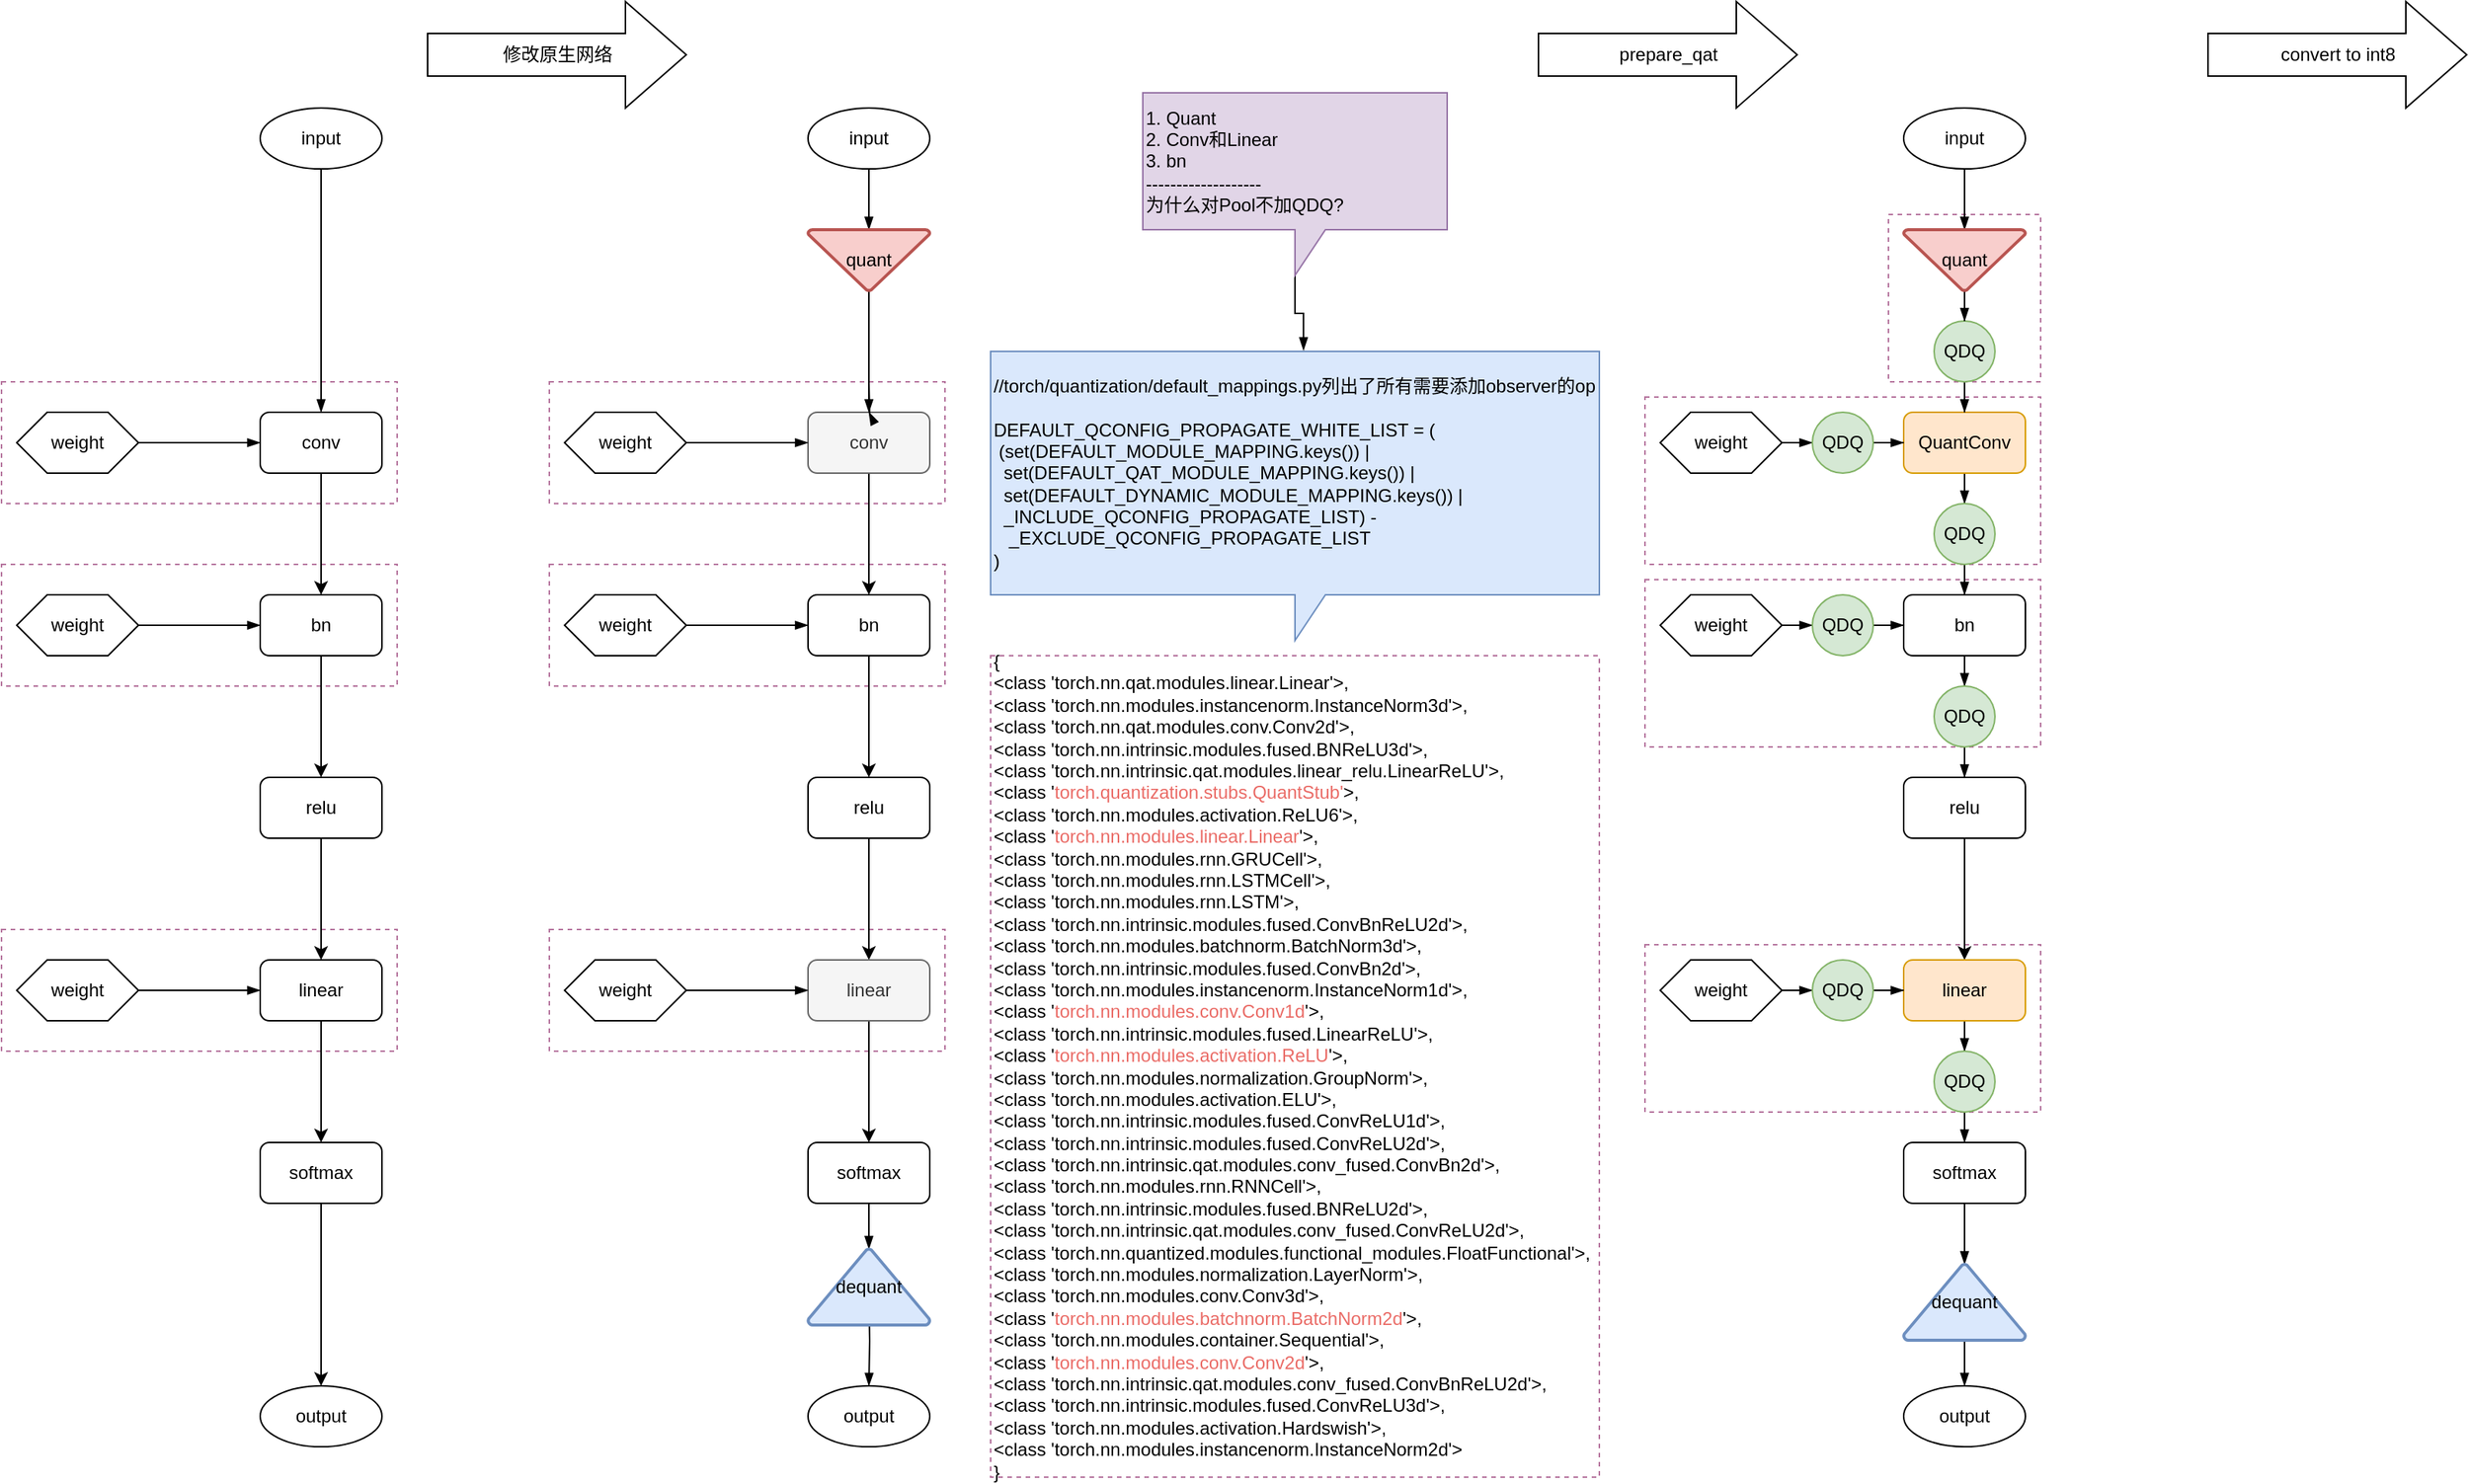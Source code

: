 <mxfile version="15.0.6" type="github">
  <diagram id="eHW9IxXkTPdQBf1XwMyD" name="Page-1">
    <mxGraphModel dx="2177" dy="1943" grid="1" gridSize="10" guides="1" tooltips="1" connect="1" arrows="1" fold="1" page="1" pageScale="1" pageWidth="827" pageHeight="1169" math="0" shadow="0">
      <root>
        <mxCell id="0" />
        <mxCell id="1" parent="0" />
        <mxCell id="P8jzBLRcDPzrVas98l---122" value="" style="rounded=0;whiteSpace=wrap;html=1;dashed=1;strokeColor=#B5739D;" vertex="1" parent="1">
          <mxGeometry x="-130" y="220" width="260" height="80" as="geometry" />
        </mxCell>
        <mxCell id="P8jzBLRcDPzrVas98l---123" value="" style="rounded=0;whiteSpace=wrap;html=1;dashed=1;strokeColor=#B5739D;" vertex="1" parent="1">
          <mxGeometry x="-130" y="340" width="260" height="80" as="geometry" />
        </mxCell>
        <mxCell id="P8jzBLRcDPzrVas98l---124" value="" style="rounded=0;whiteSpace=wrap;html=1;dashed=1;strokeColor=#B5739D;" vertex="1" parent="1">
          <mxGeometry x="-130" y="580" width="260" height="80" as="geometry" />
        </mxCell>
        <mxCell id="P8jzBLRcDPzrVas98l---118" value="" style="rounded=0;whiteSpace=wrap;html=1;dashed=1;strokeColor=#B5739D;" vertex="1" parent="1">
          <mxGeometry x="230" y="580" width="260" height="80" as="geometry" />
        </mxCell>
        <mxCell id="P8jzBLRcDPzrVas98l---117" value="" style="rounded=0;whiteSpace=wrap;html=1;dashed=1;strokeColor=#B5739D;" vertex="1" parent="1">
          <mxGeometry x="230" y="340" width="260" height="80" as="geometry" />
        </mxCell>
        <mxCell id="P8jzBLRcDPzrVas98l---116" value="" style="rounded=0;whiteSpace=wrap;html=1;dashed=1;strokeColor=#B5739D;" vertex="1" parent="1">
          <mxGeometry x="230" y="220" width="260" height="80" as="geometry" />
        </mxCell>
        <mxCell id="P8jzBLRcDPzrVas98l---113" value="" style="rounded=0;whiteSpace=wrap;html=1;dashed=1;strokeColor=#B5739D;" vertex="1" parent="1">
          <mxGeometry x="1110" y="110" width="100" height="110" as="geometry" />
        </mxCell>
        <mxCell id="P8jzBLRcDPzrVas98l---103" value="" style="rounded=0;whiteSpace=wrap;html=1;dashed=1;strokeColor=#B5739D;" vertex="1" parent="1">
          <mxGeometry x="950" y="590" width="260" height="110" as="geometry" />
        </mxCell>
        <mxCell id="P8jzBLRcDPzrVas98l---102" value="" style="rounded=0;whiteSpace=wrap;html=1;dashed=1;strokeColor=#B5739D;" vertex="1" parent="1">
          <mxGeometry x="950" y="350" width="260" height="110" as="geometry" />
        </mxCell>
        <mxCell id="P8jzBLRcDPzrVas98l---101" value="" style="rounded=0;whiteSpace=wrap;html=1;dashed=1;strokeColor=#B5739D;" vertex="1" parent="1">
          <mxGeometry x="950" y="230" width="260" height="110" as="geometry" />
        </mxCell>
        <mxCell id="P8jzBLRcDPzrVas98l---4" value="" style="edgeStyle=orthogonalEdgeStyle;rounded=0;orthogonalLoop=1;jettySize=auto;html=1;" edge="1" parent="1" source="P8jzBLRcDPzrVas98l---2" target="P8jzBLRcDPzrVas98l---3">
          <mxGeometry relative="1" as="geometry" />
        </mxCell>
        <mxCell id="P8jzBLRcDPzrVas98l---2" value="conv" style="rounded=1;whiteSpace=wrap;html=1;" vertex="1" parent="1">
          <mxGeometry x="40" y="240" width="80" height="40" as="geometry" />
        </mxCell>
        <mxCell id="P8jzBLRcDPzrVas98l---6" value="" style="edgeStyle=orthogonalEdgeStyle;rounded=0;orthogonalLoop=1;jettySize=auto;html=1;" edge="1" parent="1" source="P8jzBLRcDPzrVas98l---3" target="P8jzBLRcDPzrVas98l---5">
          <mxGeometry relative="1" as="geometry" />
        </mxCell>
        <mxCell id="P8jzBLRcDPzrVas98l---3" value="bn" style="rounded=1;whiteSpace=wrap;html=1;" vertex="1" parent="1">
          <mxGeometry x="40" y="360" width="80" height="40" as="geometry" />
        </mxCell>
        <mxCell id="P8jzBLRcDPzrVas98l---10" value="" style="edgeStyle=orthogonalEdgeStyle;rounded=0;orthogonalLoop=1;jettySize=auto;html=1;" edge="1" parent="1" source="P8jzBLRcDPzrVas98l---5" target="P8jzBLRcDPzrVas98l---9">
          <mxGeometry relative="1" as="geometry" />
        </mxCell>
        <mxCell id="P8jzBLRcDPzrVas98l---5" value="relu" style="rounded=1;whiteSpace=wrap;html=1;" vertex="1" parent="1">
          <mxGeometry x="40" y="480" width="80" height="40" as="geometry" />
        </mxCell>
        <mxCell id="P8jzBLRcDPzrVas98l---12" value="" style="edgeStyle=orthogonalEdgeStyle;rounded=0;orthogonalLoop=1;jettySize=auto;html=1;" edge="1" parent="1" source="P8jzBLRcDPzrVas98l---9" target="P8jzBLRcDPzrVas98l---11">
          <mxGeometry relative="1" as="geometry" />
        </mxCell>
        <mxCell id="P8jzBLRcDPzrVas98l---9" value="linear" style="rounded=1;whiteSpace=wrap;html=1;" vertex="1" parent="1">
          <mxGeometry x="40" y="600" width="80" height="40" as="geometry" />
        </mxCell>
        <mxCell id="P8jzBLRcDPzrVas98l---14" value="" style="edgeStyle=orthogonalEdgeStyle;rounded=0;orthogonalLoop=1;jettySize=auto;html=1;" edge="1" parent="1" source="P8jzBLRcDPzrVas98l---11" target="P8jzBLRcDPzrVas98l---13">
          <mxGeometry relative="1" as="geometry" />
        </mxCell>
        <mxCell id="P8jzBLRcDPzrVas98l---11" value="softmax" style="rounded=1;whiteSpace=wrap;html=1;" vertex="1" parent="1">
          <mxGeometry x="40" y="720" width="80" height="40" as="geometry" />
        </mxCell>
        <mxCell id="P8jzBLRcDPzrVas98l---13" value="output" style="ellipse;whiteSpace=wrap;html=1;rounded=1;" vertex="1" parent="1">
          <mxGeometry x="40" y="880" width="80" height="40" as="geometry" />
        </mxCell>
        <mxCell id="P8jzBLRcDPzrVas98l---17" value="" style="edgeStyle=orthogonalEdgeStyle;rounded=0;orthogonalLoop=1;jettySize=auto;html=1;endArrow=blockThin;endFill=1;" edge="1" parent="1" source="P8jzBLRcDPzrVas98l---15" target="P8jzBLRcDPzrVas98l---2">
          <mxGeometry relative="1" as="geometry" />
        </mxCell>
        <mxCell id="P8jzBLRcDPzrVas98l---15" value="input" style="ellipse;whiteSpace=wrap;html=1;rounded=1;" vertex="1" parent="1">
          <mxGeometry x="40" y="40" width="80" height="40" as="geometry" />
        </mxCell>
        <mxCell id="P8jzBLRcDPzrVas98l---22" value="" style="edgeStyle=orthogonalEdgeStyle;rounded=0;orthogonalLoop=1;jettySize=auto;html=1;endArrow=blockThin;endFill=1;" edge="1" parent="1" source="P8jzBLRcDPzrVas98l---21" target="P8jzBLRcDPzrVas98l---2">
          <mxGeometry relative="1" as="geometry" />
        </mxCell>
        <mxCell id="P8jzBLRcDPzrVas98l---21" value="weight" style="shape=hexagon;perimeter=hexagonPerimeter2;whiteSpace=wrap;html=1;fixedSize=1;" vertex="1" parent="1">
          <mxGeometry x="-120" y="240" width="80" height="40" as="geometry" />
        </mxCell>
        <mxCell id="P8jzBLRcDPzrVas98l---24" value="" style="edgeStyle=orthogonalEdgeStyle;rounded=0;orthogonalLoop=1;jettySize=auto;html=1;endArrow=blockThin;endFill=1;" edge="1" parent="1" source="P8jzBLRcDPzrVas98l---23" target="P8jzBLRcDPzrVas98l---9">
          <mxGeometry relative="1" as="geometry" />
        </mxCell>
        <mxCell id="P8jzBLRcDPzrVas98l---23" value="weight" style="shape=hexagon;perimeter=hexagonPerimeter2;whiteSpace=wrap;html=1;fixedSize=1;" vertex="1" parent="1">
          <mxGeometry x="-120" y="600" width="80" height="40" as="geometry" />
        </mxCell>
        <mxCell id="P8jzBLRcDPzrVas98l---25" value="" style="edgeStyle=orthogonalEdgeStyle;rounded=0;orthogonalLoop=1;jettySize=auto;html=1;" edge="1" parent="1" source="P8jzBLRcDPzrVas98l---26" target="P8jzBLRcDPzrVas98l---28">
          <mxGeometry relative="1" as="geometry" />
        </mxCell>
        <mxCell id="P8jzBLRcDPzrVas98l---26" value="conv" style="rounded=1;whiteSpace=wrap;html=1;fillColor=#f5f5f5;strokeColor=#666666;fontColor=#333333;" vertex="1" parent="1">
          <mxGeometry x="400" y="240" width="80" height="40" as="geometry" />
        </mxCell>
        <mxCell id="P8jzBLRcDPzrVas98l---27" value="" style="edgeStyle=orthogonalEdgeStyle;rounded=0;orthogonalLoop=1;jettySize=auto;html=1;" edge="1" parent="1" source="P8jzBLRcDPzrVas98l---28" target="P8jzBLRcDPzrVas98l---30">
          <mxGeometry relative="1" as="geometry" />
        </mxCell>
        <mxCell id="P8jzBLRcDPzrVas98l---28" value="bn" style="rounded=1;whiteSpace=wrap;html=1;" vertex="1" parent="1">
          <mxGeometry x="400" y="360" width="80" height="40" as="geometry" />
        </mxCell>
        <mxCell id="P8jzBLRcDPzrVas98l---29" value="" style="edgeStyle=orthogonalEdgeStyle;rounded=0;orthogonalLoop=1;jettySize=auto;html=1;" edge="1" parent="1" source="P8jzBLRcDPzrVas98l---30" target="P8jzBLRcDPzrVas98l---32">
          <mxGeometry relative="1" as="geometry" />
        </mxCell>
        <mxCell id="P8jzBLRcDPzrVas98l---30" value="relu" style="rounded=1;whiteSpace=wrap;html=1;" vertex="1" parent="1">
          <mxGeometry x="400" y="480" width="80" height="40" as="geometry" />
        </mxCell>
        <mxCell id="P8jzBLRcDPzrVas98l---31" value="" style="edgeStyle=orthogonalEdgeStyle;rounded=0;orthogonalLoop=1;jettySize=auto;html=1;" edge="1" parent="1" source="P8jzBLRcDPzrVas98l---32" target="P8jzBLRcDPzrVas98l---34">
          <mxGeometry relative="1" as="geometry" />
        </mxCell>
        <mxCell id="P8jzBLRcDPzrVas98l---32" value="linear" style="rounded=1;whiteSpace=wrap;html=1;fillColor=#f5f5f5;strokeColor=#666666;fontColor=#333333;" vertex="1" parent="1">
          <mxGeometry x="400" y="600" width="80" height="40" as="geometry" />
        </mxCell>
        <mxCell id="P8jzBLRcDPzrVas98l---109" value="" style="edgeStyle=orthogonalEdgeStyle;rounded=0;orthogonalLoop=1;jettySize=auto;html=1;endArrow=blockThin;endFill=1;" edge="1" parent="1" source="P8jzBLRcDPzrVas98l---34" target="P8jzBLRcDPzrVas98l---108">
          <mxGeometry relative="1" as="geometry" />
        </mxCell>
        <mxCell id="P8jzBLRcDPzrVas98l---34" value="softmax" style="rounded=1;whiteSpace=wrap;html=1;" vertex="1" parent="1">
          <mxGeometry x="400" y="720" width="80" height="40" as="geometry" />
        </mxCell>
        <mxCell id="P8jzBLRcDPzrVas98l---35" value="output" style="ellipse;whiteSpace=wrap;html=1;rounded=1;" vertex="1" parent="1">
          <mxGeometry x="400" y="880" width="80" height="40" as="geometry" />
        </mxCell>
        <mxCell id="P8jzBLRcDPzrVas98l---43" value="" style="edgeStyle=orthogonalEdgeStyle;rounded=0;orthogonalLoop=1;jettySize=auto;html=1;endArrow=blockThin;endFill=1;" edge="1" parent="1" source="P8jzBLRcDPzrVas98l---37">
          <mxGeometry relative="1" as="geometry">
            <mxPoint x="440" y="120" as="targetPoint" />
          </mxGeometry>
        </mxCell>
        <mxCell id="P8jzBLRcDPzrVas98l---37" value="input" style="ellipse;whiteSpace=wrap;html=1;rounded=1;" vertex="1" parent="1">
          <mxGeometry x="400" y="40" width="80" height="40" as="geometry" />
        </mxCell>
        <mxCell id="P8jzBLRcDPzrVas98l---38" value="" style="edgeStyle=orthogonalEdgeStyle;rounded=0;orthogonalLoop=1;jettySize=auto;html=1;endArrow=blockThin;endFill=1;" edge="1" parent="1" source="P8jzBLRcDPzrVas98l---39" target="P8jzBLRcDPzrVas98l---26">
          <mxGeometry relative="1" as="geometry" />
        </mxCell>
        <mxCell id="P8jzBLRcDPzrVas98l---39" value="weight" style="shape=hexagon;perimeter=hexagonPerimeter2;whiteSpace=wrap;html=1;fixedSize=1;" vertex="1" parent="1">
          <mxGeometry x="240" y="240" width="80" height="40" as="geometry" />
        </mxCell>
        <mxCell id="P8jzBLRcDPzrVas98l---40" value="" style="edgeStyle=orthogonalEdgeStyle;rounded=0;orthogonalLoop=1;jettySize=auto;html=1;endArrow=blockThin;endFill=1;" edge="1" parent="1" source="P8jzBLRcDPzrVas98l---41" target="P8jzBLRcDPzrVas98l---32">
          <mxGeometry relative="1" as="geometry" />
        </mxCell>
        <mxCell id="P8jzBLRcDPzrVas98l---41" value="weight" style="shape=hexagon;perimeter=hexagonPerimeter2;whiteSpace=wrap;html=1;fixedSize=1;" vertex="1" parent="1">
          <mxGeometry x="240" y="600" width="80" height="40" as="geometry" />
        </mxCell>
        <mxCell id="P8jzBLRcDPzrVas98l---44" value="" style="edgeStyle=orthogonalEdgeStyle;rounded=0;orthogonalLoop=1;jettySize=auto;html=1;endArrow=blockThin;endFill=1;" edge="1" parent="1" target="P8jzBLRcDPzrVas98l---26">
          <mxGeometry relative="1" as="geometry">
            <mxPoint x="440" y="220" as="sourcePoint" />
          </mxGeometry>
        </mxCell>
        <mxCell id="P8jzBLRcDPzrVas98l---46" value="" style="edgeStyle=orthogonalEdgeStyle;rounded=0;orthogonalLoop=1;jettySize=auto;html=1;endArrow=blockThin;endFill=1;" edge="1" parent="1" target="P8jzBLRcDPzrVas98l---35">
          <mxGeometry relative="1" as="geometry">
            <mxPoint x="440" y="820" as="sourcePoint" />
          </mxGeometry>
        </mxCell>
        <mxCell id="P8jzBLRcDPzrVas98l---54" value="" style="edgeStyle=orthogonalEdgeStyle;rounded=0;orthogonalLoop=1;jettySize=auto;html=1;endArrow=blockThin;endFill=1;entryX=0.514;entryY=-0.004;entryDx=0;entryDy=0;entryPerimeter=0;" edge="1" parent="1" source="P8jzBLRcDPzrVas98l---49" target="P8jzBLRcDPzrVas98l---51">
          <mxGeometry relative="1" as="geometry" />
        </mxCell>
        <mxCell id="P8jzBLRcDPzrVas98l---49" value="1. Quant&lt;br&gt;2. Conv和Linear&lt;br&gt;3. bn&lt;br&gt;-------------------&lt;br&gt;为什么对Pool不加QDQ?" style="shape=callout;whiteSpace=wrap;html=1;perimeter=calloutPerimeter;align=left;fillColor=#e1d5e7;strokeColor=#9673a6;" vertex="1" parent="1">
          <mxGeometry x="620" y="30" width="200" height="120" as="geometry" />
        </mxCell>
        <mxCell id="P8jzBLRcDPzrVas98l---51" value="&lt;div&gt;&lt;span&gt;//torch/quantization/default_mappings.py列出了所有需要添加observer的op&lt;/span&gt;&lt;/div&gt;&lt;div&gt;&lt;span&gt;&lt;br&gt;&lt;/span&gt;&lt;/div&gt;&lt;span&gt;&lt;div&gt;DEFAULT_QCONFIG_PROPAGATE_WHITE_LIST = (&lt;span&gt;&amp;nbsp; &lt;span style=&quot;white-space: pre&quot;&gt;	&lt;/span&gt;(set(DEFAULT_MODULE_MAPPING.keys()) |&lt;/span&gt;&lt;span&gt;&amp;nbsp; &amp;nbsp; &lt;span style=&quot;white-space: pre&quot;&gt;	&lt;/span&gt;&amp;nbsp;set(DEFAULT_QAT_MODULE_MAPPING.keys()) |&lt;/span&gt;&lt;span&gt;&amp;nbsp; &lt;span style=&quot;white-space: pre&quot;&gt;	&lt;/span&gt;&amp;nbsp;set(DEFAULT_DYNAMIC_MODULE_MAPPING.keys()) |&lt;/span&gt;&lt;span&gt;&amp;nbsp; &lt;span style=&quot;white-space: pre&quot;&gt;	&lt;/span&gt;&amp;nbsp;_INCLUDE_QCONFIG_PROPAGATE_LIST) -&lt;/span&gt;&lt;span&gt;&amp;nbsp; &amp;nbsp;&lt;span style=&quot;white-space: pre&quot;&gt;	&lt;/span&gt;&amp;nbsp;_EXCLUDE_QCONFIG_PROPAGATE_LIST&lt;/span&gt;&lt;/div&gt;&lt;div&gt;)&lt;/div&gt;&lt;/span&gt;" style="shape=callout;whiteSpace=wrap;html=1;perimeter=calloutPerimeter;align=left;fillColor=#dae8fc;strokeColor=#6c8ebf;" vertex="1" parent="1">
          <mxGeometry x="520" y="200" width="400" height="190" as="geometry" />
        </mxCell>
        <mxCell id="P8jzBLRcDPzrVas98l---81" value="" style="edgeStyle=orthogonalEdgeStyle;rounded=0;orthogonalLoop=1;jettySize=auto;html=1;endArrow=blockThin;endFill=1;" edge="1" parent="1" source="P8jzBLRcDPzrVas98l---57" target="P8jzBLRcDPzrVas98l---80">
          <mxGeometry relative="1" as="geometry" />
        </mxCell>
        <mxCell id="P8jzBLRcDPzrVas98l---57" value="QuantConv" style="rounded=1;whiteSpace=wrap;html=1;fillColor=#ffe6cc;strokeColor=#d79b00;" vertex="1" parent="1">
          <mxGeometry x="1120" y="240" width="80" height="40" as="geometry" />
        </mxCell>
        <mxCell id="P8jzBLRcDPzrVas98l---90" value="" style="edgeStyle=orthogonalEdgeStyle;rounded=0;orthogonalLoop=1;jettySize=auto;html=1;endArrow=blockThin;endFill=1;" edge="1" parent="1" source="P8jzBLRcDPzrVas98l---59" target="P8jzBLRcDPzrVas98l---89">
          <mxGeometry relative="1" as="geometry" />
        </mxCell>
        <mxCell id="P8jzBLRcDPzrVas98l---59" value="bn" style="rounded=1;whiteSpace=wrap;html=1;" vertex="1" parent="1">
          <mxGeometry x="1120" y="360" width="80" height="40" as="geometry" />
        </mxCell>
        <mxCell id="P8jzBLRcDPzrVas98l---60" value="" style="edgeStyle=orthogonalEdgeStyle;rounded=0;orthogonalLoop=1;jettySize=auto;html=1;" edge="1" parent="1" source="P8jzBLRcDPzrVas98l---61" target="P8jzBLRcDPzrVas98l---63">
          <mxGeometry relative="1" as="geometry" />
        </mxCell>
        <mxCell id="P8jzBLRcDPzrVas98l---61" value="relu" style="rounded=1;whiteSpace=wrap;html=1;" vertex="1" parent="1">
          <mxGeometry x="1120" y="480" width="80" height="40" as="geometry" />
        </mxCell>
        <mxCell id="P8jzBLRcDPzrVas98l---98" value="" style="edgeStyle=orthogonalEdgeStyle;rounded=0;orthogonalLoop=1;jettySize=auto;html=1;endArrow=blockThin;endFill=1;" edge="1" parent="1" source="P8jzBLRcDPzrVas98l---63" target="P8jzBLRcDPzrVas98l---95">
          <mxGeometry relative="1" as="geometry" />
        </mxCell>
        <mxCell id="P8jzBLRcDPzrVas98l---63" value="linear" style="rounded=1;whiteSpace=wrap;html=1;fillColor=#ffe6cc;strokeColor=#d79b00;" vertex="1" parent="1">
          <mxGeometry x="1120" y="600" width="80" height="40" as="geometry" />
        </mxCell>
        <mxCell id="P8jzBLRcDPzrVas98l---64" value="" style="edgeStyle=orthogonalEdgeStyle;rounded=0;orthogonalLoop=1;jettySize=auto;html=1;endArrow=blockThin;endFill=1;entryX=0.5;entryY=0;entryDx=0;entryDy=0;entryPerimeter=0;" edge="1" parent="1" source="P8jzBLRcDPzrVas98l---65" target="P8jzBLRcDPzrVas98l---114">
          <mxGeometry relative="1" as="geometry">
            <mxPoint x="1160" y="780" as="targetPoint" />
          </mxGeometry>
        </mxCell>
        <mxCell id="P8jzBLRcDPzrVas98l---65" value="softmax" style="rounded=1;whiteSpace=wrap;html=1;" vertex="1" parent="1">
          <mxGeometry x="1120" y="720" width="80" height="40" as="geometry" />
        </mxCell>
        <mxCell id="P8jzBLRcDPzrVas98l---66" value="output" style="ellipse;whiteSpace=wrap;html=1;rounded=1;" vertex="1" parent="1">
          <mxGeometry x="1120" y="880" width="80" height="40" as="geometry" />
        </mxCell>
        <mxCell id="P8jzBLRcDPzrVas98l---111" value="" style="edgeStyle=orthogonalEdgeStyle;rounded=0;orthogonalLoop=1;jettySize=auto;html=1;endArrow=blockThin;endFill=1;" edge="1" parent="1" source="P8jzBLRcDPzrVas98l---68" target="P8jzBLRcDPzrVas98l---110">
          <mxGeometry relative="1" as="geometry" />
        </mxCell>
        <mxCell id="P8jzBLRcDPzrVas98l---68" value="input" style="ellipse;whiteSpace=wrap;html=1;rounded=1;" vertex="1" parent="1">
          <mxGeometry x="1120" y="40" width="80" height="40" as="geometry" />
        </mxCell>
        <mxCell id="P8jzBLRcDPzrVas98l---78" value="" style="edgeStyle=orthogonalEdgeStyle;rounded=0;orthogonalLoop=1;jettySize=auto;html=1;endArrow=blockThin;endFill=1;" edge="1" parent="1" source="P8jzBLRcDPzrVas98l---70" target="P8jzBLRcDPzrVas98l---77">
          <mxGeometry relative="1" as="geometry" />
        </mxCell>
        <mxCell id="P8jzBLRcDPzrVas98l---70" value="weight" style="shape=hexagon;perimeter=hexagonPerimeter2;whiteSpace=wrap;html=1;fixedSize=1;" vertex="1" parent="1">
          <mxGeometry x="960" y="240" width="80" height="40" as="geometry" />
        </mxCell>
        <mxCell id="P8jzBLRcDPzrVas98l---96" value="" style="edgeStyle=orthogonalEdgeStyle;rounded=0;orthogonalLoop=1;jettySize=auto;html=1;endArrow=blockThin;endFill=1;" edge="1" parent="1" source="P8jzBLRcDPzrVas98l---72" target="P8jzBLRcDPzrVas98l---94">
          <mxGeometry relative="1" as="geometry" />
        </mxCell>
        <mxCell id="P8jzBLRcDPzrVas98l---72" value="weight" style="shape=hexagon;perimeter=hexagonPerimeter2;whiteSpace=wrap;html=1;fixedSize=1;" vertex="1" parent="1">
          <mxGeometry x="960" y="600" width="80" height="40" as="geometry" />
        </mxCell>
        <mxCell id="P8jzBLRcDPzrVas98l---73" value="" style="edgeStyle=orthogonalEdgeStyle;rounded=0;orthogonalLoop=1;jettySize=auto;html=1;endArrow=blockThin;endFill=1;" edge="1" parent="1" source="P8jzBLRcDPzrVas98l---74" target="P8jzBLRcDPzrVas98l---57">
          <mxGeometry relative="1" as="geometry" />
        </mxCell>
        <mxCell id="P8jzBLRcDPzrVas98l---74" value="QDQ" style="ellipse;whiteSpace=wrap;html=1;aspect=fixed;fillColor=#d5e8d4;strokeColor=#82b366;" vertex="1" parent="1">
          <mxGeometry x="1140" y="180" width="40" height="40" as="geometry" />
        </mxCell>
        <mxCell id="P8jzBLRcDPzrVas98l---79" value="" style="edgeStyle=orthogonalEdgeStyle;rounded=0;orthogonalLoop=1;jettySize=auto;html=1;endArrow=blockThin;endFill=1;" edge="1" parent="1" source="P8jzBLRcDPzrVas98l---77" target="P8jzBLRcDPzrVas98l---57">
          <mxGeometry relative="1" as="geometry" />
        </mxCell>
        <mxCell id="P8jzBLRcDPzrVas98l---77" value="QDQ" style="ellipse;whiteSpace=wrap;html=1;aspect=fixed;fillColor=#d5e8d4;strokeColor=#82b366;" vertex="1" parent="1">
          <mxGeometry x="1060" y="240" width="40" height="40" as="geometry" />
        </mxCell>
        <mxCell id="P8jzBLRcDPzrVas98l---82" value="" style="edgeStyle=orthogonalEdgeStyle;rounded=0;orthogonalLoop=1;jettySize=auto;html=1;endArrow=blockThin;endFill=1;" edge="1" parent="1" source="P8jzBLRcDPzrVas98l---80" target="P8jzBLRcDPzrVas98l---59">
          <mxGeometry relative="1" as="geometry" />
        </mxCell>
        <mxCell id="P8jzBLRcDPzrVas98l---80" value="QDQ" style="ellipse;whiteSpace=wrap;html=1;aspect=fixed;fillColor=#d5e8d4;strokeColor=#82b366;" vertex="1" parent="1">
          <mxGeometry x="1140" y="300" width="40" height="40" as="geometry" />
        </mxCell>
        <mxCell id="P8jzBLRcDPzrVas98l---84" value="{&lt;br&gt;&amp;lt;class &#39;torch.nn.qat.modules.linear.Linear&#39;&amp;gt;, &lt;br&gt;&amp;lt;class &#39;torch.nn.modules.instancenorm.InstanceNorm3d&#39;&amp;gt;, &lt;br&gt;&amp;lt;class &#39;torch.nn.qat.modules.conv.Conv2d&#39;&amp;gt;, &lt;br&gt;&amp;lt;class &#39;torch.nn.intrinsic.modules.fused.BNReLU3d&#39;&amp;gt;, &lt;br&gt;&amp;lt;class &#39;torch.nn.intrinsic.qat.modules.linear_relu.LinearReLU&#39;&amp;gt;, &lt;br&gt;&amp;lt;class &#39;&lt;font color=&quot;#ea6b66&quot;&gt;torch.quantization.stubs.QuantStub&#39;&lt;/font&gt;&amp;gt;, &lt;br&gt;&amp;lt;class &#39;torch.nn.modules.activation.ReLU6&#39;&amp;gt;, &lt;br&gt;&amp;lt;class &#39;&lt;font color=&quot;#ea6b66&quot;&gt;torch.nn.modules.linear.Linear&lt;/font&gt;&#39;&amp;gt;, &lt;br&gt;&amp;lt;class &#39;torch.nn.modules.rnn.GRUCell&#39;&amp;gt;, &lt;br&gt;&amp;lt;class &#39;torch.nn.modules.rnn.LSTMCell&#39;&amp;gt;, &lt;br&gt;&amp;lt;class &#39;torch.nn.modules.rnn.LSTM&#39;&amp;gt;, &lt;br&gt;&amp;lt;class &#39;torch.nn.intrinsic.modules.fused.ConvBnReLU2d&#39;&amp;gt;, &lt;br&gt;&amp;lt;class &#39;torch.nn.modules.batchnorm.BatchNorm3d&#39;&amp;gt;, &lt;br&gt;&amp;lt;class &#39;torch.nn.intrinsic.modules.fused.ConvBn2d&#39;&amp;gt;, &lt;br&gt;&amp;lt;class &#39;torch.nn.modules.instancenorm.InstanceNorm1d&#39;&amp;gt;, &lt;br&gt;&amp;lt;class &#39;&lt;font color=&quot;#ea6b66&quot;&gt;torch.nn.modules.conv.Conv1d&lt;/font&gt;&#39;&amp;gt;, &lt;br&gt;&amp;lt;class &#39;torch.nn.intrinsic.modules.fused.LinearReLU&#39;&amp;gt;, &lt;br&gt;&amp;lt;class &#39;&lt;font color=&quot;#ea6b66&quot;&gt;torch.nn.modules.activation.ReLU&lt;/font&gt;&#39;&amp;gt;, &lt;br&gt;&amp;lt;class &#39;torch.nn.modules.normalization.GroupNorm&#39;&amp;gt;, &lt;br&gt;&amp;lt;class &#39;torch.nn.modules.activation.ELU&#39;&amp;gt;, &lt;br&gt;&amp;lt;class &#39;torch.nn.intrinsic.modules.fused.ConvReLU1d&#39;&amp;gt;, &lt;br&gt;&amp;lt;class &#39;torch.nn.intrinsic.modules.fused.ConvReLU2d&#39;&amp;gt;, &lt;br&gt;&amp;lt;class &#39;torch.nn.intrinsic.qat.modules.conv_fused.ConvBn2d&#39;&amp;gt;, &lt;br&gt;&amp;lt;class &#39;torch.nn.modules.rnn.RNNCell&#39;&amp;gt;, &lt;br&gt;&amp;lt;class &#39;torch.nn.intrinsic.modules.fused.BNReLU2d&#39;&amp;gt;, &lt;br&gt;&amp;lt;class &#39;torch.nn.intrinsic.qat.modules.conv_fused.ConvReLU2d&#39;&amp;gt;, &lt;br&gt;&amp;lt;class &#39;torch.nn.quantized.modules.functional_modules.FloatFunctional&#39;&amp;gt;, &amp;lt;class &#39;torch.nn.modules.normalization.LayerNorm&#39;&amp;gt;, &lt;br&gt;&amp;lt;class &#39;torch.nn.modules.conv.Conv3d&#39;&amp;gt;, &lt;br&gt;&amp;lt;class &#39;&lt;font color=&quot;#ea6b66&quot;&gt;torch.nn.modules.batchnorm.BatchNorm2d&lt;/font&gt;&#39;&amp;gt;, &lt;br&gt;&amp;lt;class &#39;torch.nn.modules.container.Sequential&#39;&amp;gt;, &lt;br&gt;&amp;lt;class &#39;&lt;font color=&quot;#ea6b66&quot;&gt;torch.nn.modules.conv.Conv2d&lt;/font&gt;&#39;&amp;gt;, &lt;br&gt;&amp;lt;class &#39;torch.nn.intrinsic.qat.modules.conv_fused.ConvBnReLU2d&#39;&amp;gt;, &amp;lt;class &#39;torch.nn.intrinsic.modules.fused.ConvReLU3d&#39;&amp;gt;, &lt;br&gt;&amp;lt;class &#39;torch.nn.modules.activation.Hardswish&#39;&amp;gt;, &lt;br&gt;&amp;lt;class &#39;torch.nn.modules.instancenorm.InstanceNorm2d&#39;&amp;gt;&lt;br&gt;}" style="text;html=1;fillColor=none;align=left;verticalAlign=middle;whiteSpace=wrap;rounded=0;dashed=1;strokeColor=#B5739D;" vertex="1" parent="1">
          <mxGeometry x="520" y="400" width="400" height="540" as="geometry" />
        </mxCell>
        <mxCell id="P8jzBLRcDPzrVas98l---87" value="" style="edgeStyle=orthogonalEdgeStyle;rounded=0;orthogonalLoop=1;jettySize=auto;html=1;endArrow=blockThin;endFill=1;" edge="1" parent="1" source="P8jzBLRcDPzrVas98l---85" target="P8jzBLRcDPzrVas98l---86">
          <mxGeometry relative="1" as="geometry" />
        </mxCell>
        <mxCell id="P8jzBLRcDPzrVas98l---85" value="weight" style="shape=hexagon;perimeter=hexagonPerimeter2;whiteSpace=wrap;html=1;fixedSize=1;" vertex="1" parent="1">
          <mxGeometry x="960" y="360" width="80" height="40" as="geometry" />
        </mxCell>
        <mxCell id="P8jzBLRcDPzrVas98l---88" value="" style="edgeStyle=orthogonalEdgeStyle;rounded=0;orthogonalLoop=1;jettySize=auto;html=1;endArrow=blockThin;endFill=1;" edge="1" parent="1" source="P8jzBLRcDPzrVas98l---86" target="P8jzBLRcDPzrVas98l---59">
          <mxGeometry relative="1" as="geometry" />
        </mxCell>
        <mxCell id="P8jzBLRcDPzrVas98l---86" value="QDQ" style="ellipse;whiteSpace=wrap;html=1;aspect=fixed;fillColor=#d5e8d4;strokeColor=#82b366;" vertex="1" parent="1">
          <mxGeometry x="1060" y="360" width="40" height="40" as="geometry" />
        </mxCell>
        <mxCell id="P8jzBLRcDPzrVas98l---91" value="" style="edgeStyle=orthogonalEdgeStyle;rounded=0;orthogonalLoop=1;jettySize=auto;html=1;endArrow=blockThin;endFill=1;" edge="1" parent="1" source="P8jzBLRcDPzrVas98l---89" target="P8jzBLRcDPzrVas98l---61">
          <mxGeometry relative="1" as="geometry" />
        </mxCell>
        <mxCell id="P8jzBLRcDPzrVas98l---89" value="QDQ" style="ellipse;whiteSpace=wrap;html=1;aspect=fixed;fillColor=#d5e8d4;strokeColor=#82b366;" vertex="1" parent="1">
          <mxGeometry x="1140" y="420" width="40" height="40" as="geometry" />
        </mxCell>
        <mxCell id="P8jzBLRcDPzrVas98l---93" value="" style="edgeStyle=orthogonalEdgeStyle;rounded=0;orthogonalLoop=1;jettySize=auto;html=1;endArrow=blockThin;endFill=1;" edge="1" parent="1" source="P8jzBLRcDPzrVas98l---92" target="P8jzBLRcDPzrVas98l---28">
          <mxGeometry relative="1" as="geometry" />
        </mxCell>
        <mxCell id="P8jzBLRcDPzrVas98l---92" value="weight" style="shape=hexagon;perimeter=hexagonPerimeter2;whiteSpace=wrap;html=1;fixedSize=1;" vertex="1" parent="1">
          <mxGeometry x="240" y="360" width="80" height="40" as="geometry" />
        </mxCell>
        <mxCell id="P8jzBLRcDPzrVas98l---97" value="" style="edgeStyle=orthogonalEdgeStyle;rounded=0;orthogonalLoop=1;jettySize=auto;html=1;endArrow=blockThin;endFill=1;" edge="1" parent="1" source="P8jzBLRcDPzrVas98l---94" target="P8jzBLRcDPzrVas98l---63">
          <mxGeometry relative="1" as="geometry" />
        </mxCell>
        <mxCell id="P8jzBLRcDPzrVas98l---94" value="QDQ" style="ellipse;whiteSpace=wrap;html=1;aspect=fixed;fillColor=#d5e8d4;strokeColor=#82b366;" vertex="1" parent="1">
          <mxGeometry x="1060" y="600" width="40" height="40" as="geometry" />
        </mxCell>
        <mxCell id="P8jzBLRcDPzrVas98l---100" value="" style="edgeStyle=orthogonalEdgeStyle;rounded=0;orthogonalLoop=1;jettySize=auto;html=1;endArrow=blockThin;endFill=1;" edge="1" parent="1" source="P8jzBLRcDPzrVas98l---95">
          <mxGeometry relative="1" as="geometry">
            <mxPoint x="1160" y="720" as="targetPoint" />
            <Array as="points">
              <mxPoint x="1160" y="720" />
              <mxPoint x="1160" y="720" />
            </Array>
          </mxGeometry>
        </mxCell>
        <mxCell id="P8jzBLRcDPzrVas98l---95" value="QDQ" style="ellipse;whiteSpace=wrap;html=1;aspect=fixed;fillColor=#d5e8d4;strokeColor=#82b366;" vertex="1" parent="1">
          <mxGeometry x="1140" y="660" width="40" height="40" as="geometry" />
        </mxCell>
        <mxCell id="P8jzBLRcDPzrVas98l---107" value="" style="edgeStyle=orthogonalEdgeStyle;rounded=0;orthogonalLoop=1;jettySize=auto;html=1;endArrow=blockThin;endFill=1;" edge="1" parent="1" source="P8jzBLRcDPzrVas98l---106" target="P8jzBLRcDPzrVas98l---26">
          <mxGeometry relative="1" as="geometry" />
        </mxCell>
        <mxCell id="P8jzBLRcDPzrVas98l---106" value="quant" style="strokeWidth=2;html=1;shape=mxgraph.flowchart.merge_or_storage;whiteSpace=wrap;fillColor=#f8cecc;strokeColor=#b85450;" vertex="1" parent="1">
          <mxGeometry x="400" y="120" width="80" height="40" as="geometry" />
        </mxCell>
        <mxCell id="P8jzBLRcDPzrVas98l---108" value="dequant" style="strokeWidth=2;html=1;shape=mxgraph.flowchart.extract_or_measurement;whiteSpace=wrap;fillColor=#dae8fc;strokeColor=#6c8ebf;" vertex="1" parent="1">
          <mxGeometry x="400" y="790" width="80" height="50" as="geometry" />
        </mxCell>
        <mxCell id="P8jzBLRcDPzrVas98l---112" value="" style="edgeStyle=orthogonalEdgeStyle;rounded=0;orthogonalLoop=1;jettySize=auto;html=1;endArrow=blockThin;endFill=1;" edge="1" parent="1" source="P8jzBLRcDPzrVas98l---110" target="P8jzBLRcDPzrVas98l---74">
          <mxGeometry relative="1" as="geometry" />
        </mxCell>
        <mxCell id="P8jzBLRcDPzrVas98l---110" value="quant" style="strokeWidth=2;html=1;shape=mxgraph.flowchart.merge_or_storage;whiteSpace=wrap;fillColor=#f8cecc;strokeColor=#b85450;" vertex="1" parent="1">
          <mxGeometry x="1120" y="120" width="80" height="40" as="geometry" />
        </mxCell>
        <mxCell id="P8jzBLRcDPzrVas98l---115" value="" style="edgeStyle=orthogonalEdgeStyle;rounded=0;orthogonalLoop=1;jettySize=auto;html=1;endArrow=blockThin;endFill=1;" edge="1" parent="1" source="P8jzBLRcDPzrVas98l---114" target="P8jzBLRcDPzrVas98l---66">
          <mxGeometry relative="1" as="geometry" />
        </mxCell>
        <mxCell id="P8jzBLRcDPzrVas98l---114" value="dequant" style="strokeWidth=2;html=1;shape=mxgraph.flowchart.extract_or_measurement;whiteSpace=wrap;fillColor=#dae8fc;strokeColor=#6c8ebf;" vertex="1" parent="1">
          <mxGeometry x="1120" y="800" width="80" height="50" as="geometry" />
        </mxCell>
        <mxCell id="P8jzBLRcDPzrVas98l---121" value="" style="edgeStyle=orthogonalEdgeStyle;rounded=0;orthogonalLoop=1;jettySize=auto;html=1;endArrow=blockThin;endFill=1;" edge="1" parent="1" source="P8jzBLRcDPzrVas98l---120" target="P8jzBLRcDPzrVas98l---3">
          <mxGeometry relative="1" as="geometry" />
        </mxCell>
        <mxCell id="P8jzBLRcDPzrVas98l---120" value="weight" style="shape=hexagon;perimeter=hexagonPerimeter2;whiteSpace=wrap;html=1;fixedSize=1;" vertex="1" parent="1">
          <mxGeometry x="-120" y="360" width="80" height="40" as="geometry" />
        </mxCell>
        <mxCell id="P8jzBLRcDPzrVas98l---125" value="修改原生网络" style="html=1;shadow=0;dashed=0;align=center;verticalAlign=middle;shape=mxgraph.arrows2.arrow;dy=0.6;dx=40;notch=0;strokeColor=#000000;" vertex="1" parent="1">
          <mxGeometry x="150" y="-30" width="170" height="70" as="geometry" />
        </mxCell>
        <mxCell id="P8jzBLRcDPzrVas98l---126" value="prepare_qat" style="html=1;shadow=0;dashed=0;align=center;verticalAlign=middle;shape=mxgraph.arrows2.arrow;dy=0.6;dx=40;notch=0;strokeColor=#000000;" vertex="1" parent="1">
          <mxGeometry x="880" y="-30" width="170" height="70" as="geometry" />
        </mxCell>
        <mxCell id="P8jzBLRcDPzrVas98l---127" value="convert to int8" style="html=1;shadow=0;dashed=0;align=center;verticalAlign=middle;shape=mxgraph.arrows2.arrow;dy=0.6;dx=40;notch=0;strokeColor=#000000;" vertex="1" parent="1">
          <mxGeometry x="1320" y="-30" width="170" height="70" as="geometry" />
        </mxCell>
      </root>
    </mxGraphModel>
  </diagram>
</mxfile>
